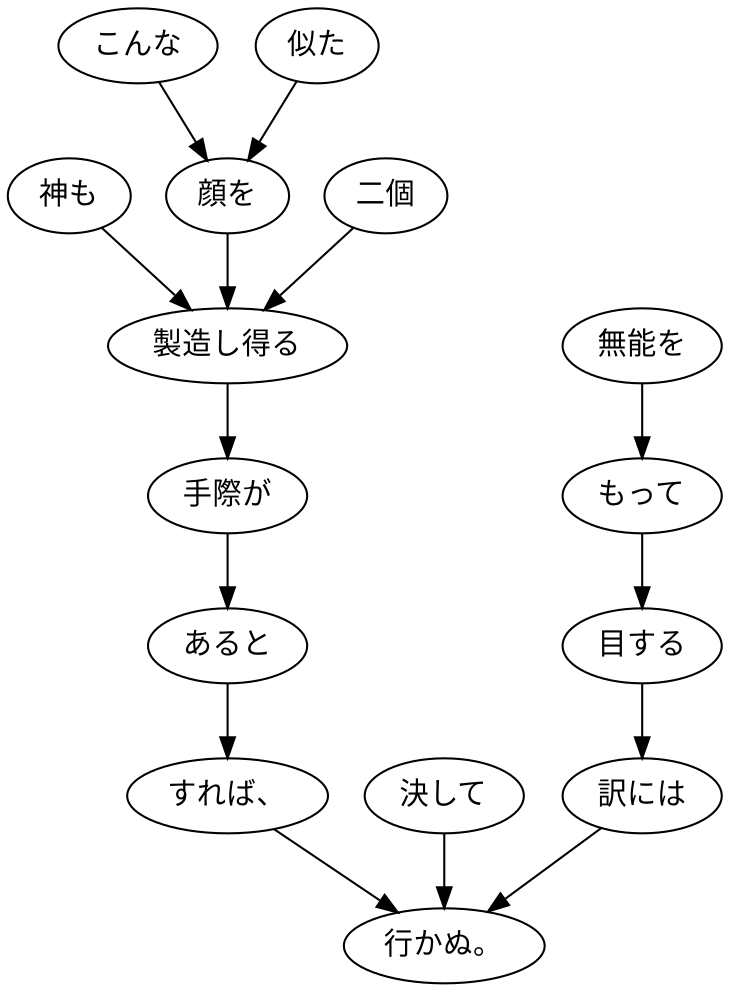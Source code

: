 digraph graph2805 {
	node0 [label="神も"];
	node1 [label="こんな"];
	node2 [label="似た"];
	node3 [label="顔を"];
	node4 [label="二個"];
	node5 [label="製造し得る"];
	node6 [label="手際が"];
	node7 [label="あると"];
	node8 [label="すれば、"];
	node9 [label="決して"];
	node10 [label="無能を"];
	node11 [label="もって"];
	node12 [label="目する"];
	node13 [label="訳には"];
	node14 [label="行かぬ。"];
	node0 -> node5;
	node1 -> node3;
	node2 -> node3;
	node3 -> node5;
	node4 -> node5;
	node5 -> node6;
	node6 -> node7;
	node7 -> node8;
	node8 -> node14;
	node9 -> node14;
	node10 -> node11;
	node11 -> node12;
	node12 -> node13;
	node13 -> node14;
}
